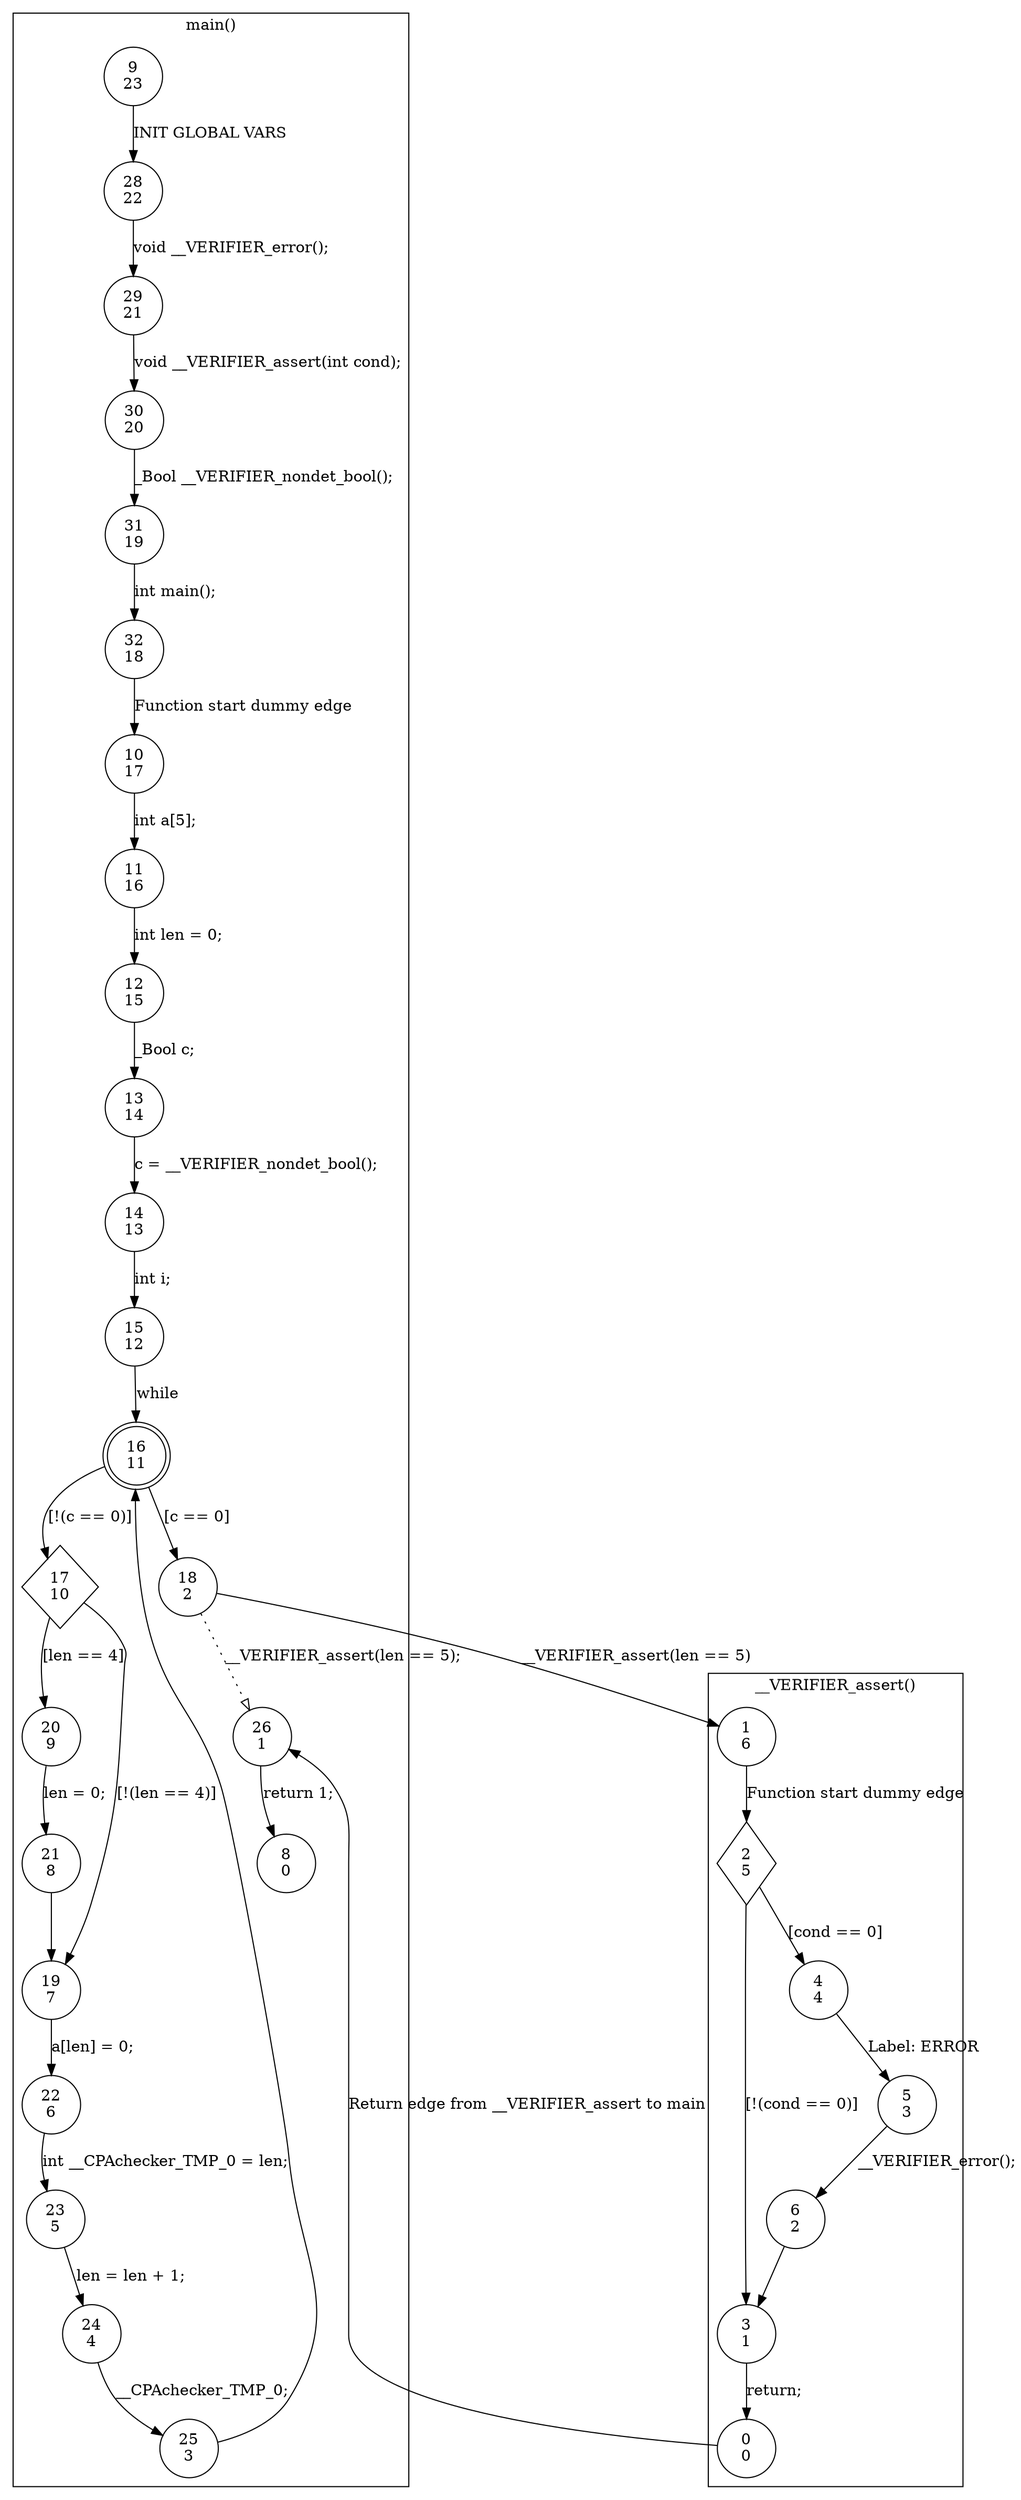 digraph CFA {
9 [shape="circle" label="9\n23"]
28 [shape="circle" label="28\n22"]
29 [shape="circle" label="29\n21"]
30 [shape="circle" label="30\n20"]
31 [shape="circle" label="31\n19"]
32 [shape="circle" label="32\n18"]
10 [shape="circle" label="10\n17"]
11 [shape="circle" label="11\n16"]
12 [shape="circle" label="12\n15"]
13 [shape="circle" label="13\n14"]
14 [shape="circle" label="14\n13"]
15 [shape="circle" label="15\n12"]
16 [shape="doublecircle" label="16\n11"]
17 [shape="diamond" label="17\n10"]
19 [shape="circle" label="19\n7"]
22 [shape="circle" label="22\n6"]
23 [shape="circle" label="23\n5"]
24 [shape="circle" label="24\n4"]
25 [shape="circle" label="25\n3"]
20 [shape="circle" label="20\n9"]
21 [shape="circle" label="21\n8"]
18 [shape="circle" label="18\n2"]
1 [shape="circle" label="1\n6"]
2 [shape="diamond" label="2\n5"]
3 [shape="circle" label="3\n1"]
0 [shape="circle" label="0\n0"]
26 [shape="circle" label="26\n1"]
8 [shape="circle" label="8\n0"]
4 [shape="circle" label="4\n4"]
5 [shape="circle" label="5\n3"]
6 [shape="circle" label="6\n2"]
node [shape="circle"]
subgraph cluster___VERIFIER_assert {
label="__VERIFIER_assert()"
1 -> 2 [label="Function start dummy edge"]
2 -> 4 [label="[cond == 0]"]
2 -> 3 [label="[!(cond == 0)]"]
3 -> 0 [label="return;"]
4 -> 5 [label="Label: ERROR"]
5 -> 6 [label="__VERIFIER_error();"]
6 -> 3 [label=""]}
subgraph cluster_main {
label="main()"
9 -> 28 [label="INIT GLOBAL VARS"]
28 -> 29 [label="void __VERIFIER_error();"]
29 -> 30 [label="void __VERIFIER_assert(int cond);"]
30 -> 31 [label="_Bool __VERIFIER_nondet_bool();"]
31 -> 32 [label="int main();"]
32 -> 10 [label="Function start dummy edge"]
10 -> 11 [label="int a[5];"]
11 -> 12 [label="int len = 0;"]
12 -> 13 [label="_Bool c;"]
13 -> 14 [label="c = __VERIFIER_nondet_bool();"]
14 -> 15 [label="int i;"]
15 -> 16 [label="while"]
16 -> 18 [label="[c == 0]"]
16 -> 17 [label="[!(c == 0)]"]
17 -> 20 [label="[len == 4]"]
17 -> 19 [label="[!(len == 4)]"]
19 -> 22 [label="a[len] = 0;"]
22 -> 23 [label="int __CPAchecker_TMP_0 = len;"]
23 -> 24 [label="len = len + 1;"]
24 -> 25 [label="__CPAchecker_TMP_0;"]
25 -> 16 [label=""]
20 -> 21 [label="len = 0;"]
21 -> 19 [label=""]
18 -> 26 [label="__VERIFIER_assert(len == 5);" style="dotted" arrowhead="empty"]
26 -> 8 [label="return 1;"]}
18 -> 1 [label="__VERIFIER_assert(len == 5)"]
0 -> 26 [label="Return edge from __VERIFIER_assert to main"]}